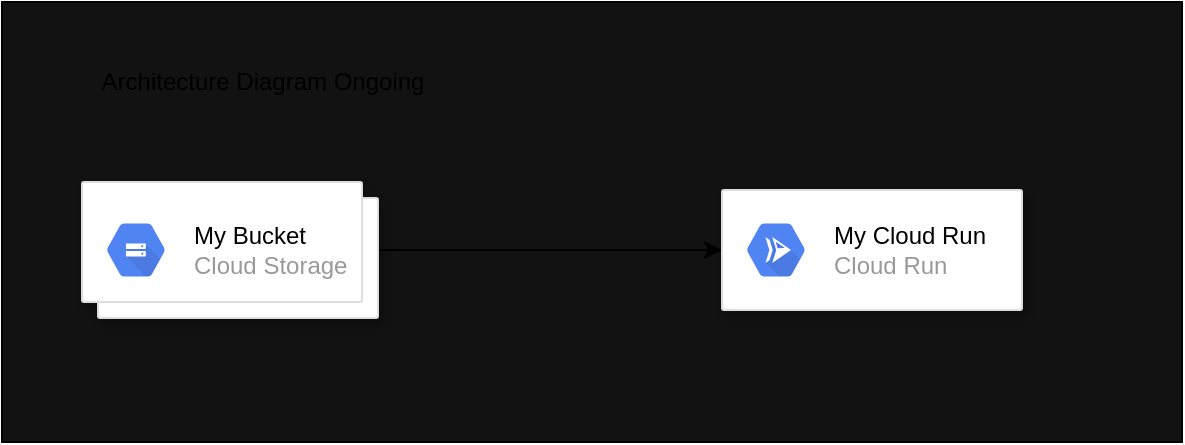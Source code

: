 <mxfile>
    <diagram id="FLkXjxOnjLnsCu9IyWEl" name="Page-1">
        <mxGraphModel dx="1074" dy="782" grid="1" gridSize="10" guides="1" tooltips="1" connect="1" arrows="1" fold="1" page="1" pageScale="1" pageWidth="827" pageHeight="1169" math="0" shadow="0">
            <root>
                <mxCell id="0"/>
                <mxCell id="1" parent="0"/>
                <mxCell id="9" value="" style="whiteSpace=wrap;html=1;fillColor=#121212;" vertex="1" parent="1">
                    <mxGeometry x="100" y="80" width="590" height="220" as="geometry"/>
                </mxCell>
                <mxCell id="3" value="Architecture Diagram Ongoing" style="text;html=1;resizable=0;autosize=1;align=center;verticalAlign=middle;points=[];fillColor=none;strokeColor=none;rounded=0;" vertex="1" parent="1">
                    <mxGeometry x="140" y="110" width="180" height="20" as="geometry"/>
                </mxCell>
                <mxCell id="6" style="edgeStyle=none;html=1;" edge="1" parent="1" source="4">
                    <mxGeometry relative="1" as="geometry">
                        <mxPoint x="460" y="204" as="targetPoint"/>
                    </mxGeometry>
                </mxCell>
                <mxCell id="4" value="" style="shape=mxgraph.gcp2.doubleRect;strokeColor=#dddddd;shadow=1;strokeWidth=1;" vertex="1" parent="1">
                    <mxGeometry x="140" y="170" width="148" height="68" as="geometry"/>
                </mxCell>
                <mxCell id="5" value="&lt;font color=&quot;#000000&quot;&gt;My Bucket&lt;/font&gt;&lt;br&gt;Cloud Storage" style="sketch=0;dashed=0;connectable=0;html=1;fillColor=#5184F3;strokeColor=none;shape=mxgraph.gcp2.hexIcon;prIcon=cloud_storage;part=1;labelPosition=right;verticalLabelPosition=middle;align=left;verticalAlign=middle;spacingLeft=5;fontColor=#999999;fontSize=12;" vertex="1" parent="4">
                    <mxGeometry y="0.5" width="44" height="39" relative="1" as="geometry">
                        <mxPoint x="5" y="-19.5" as="offset"/>
                    </mxGeometry>
                </mxCell>
                <mxCell id="7" value="" style="strokeColor=#dddddd;shadow=1;strokeWidth=1;rounded=1;absoluteArcSize=1;arcSize=2;" vertex="1" parent="1">
                    <mxGeometry x="460" y="174" width="150" height="60" as="geometry"/>
                </mxCell>
                <mxCell id="8" value="&lt;font color=&quot;#000000&quot;&gt;My Cloud Run&lt;/font&gt;&lt;br&gt;Cloud Run" style="sketch=0;dashed=0;connectable=0;html=1;fillColor=#5184F3;strokeColor=none;shape=mxgraph.gcp2.hexIcon;prIcon=cloud_run;part=1;labelPosition=right;verticalLabelPosition=middle;align=left;verticalAlign=middle;spacingLeft=5;fontColor=#999999;fontSize=12;" vertex="1" parent="7">
                    <mxGeometry y="0.5" width="44" height="39" relative="1" as="geometry">
                        <mxPoint x="5" y="-19.5" as="offset"/>
                    </mxGeometry>
                </mxCell>
            </root>
        </mxGraphModel>
    </diagram>
</mxfile>